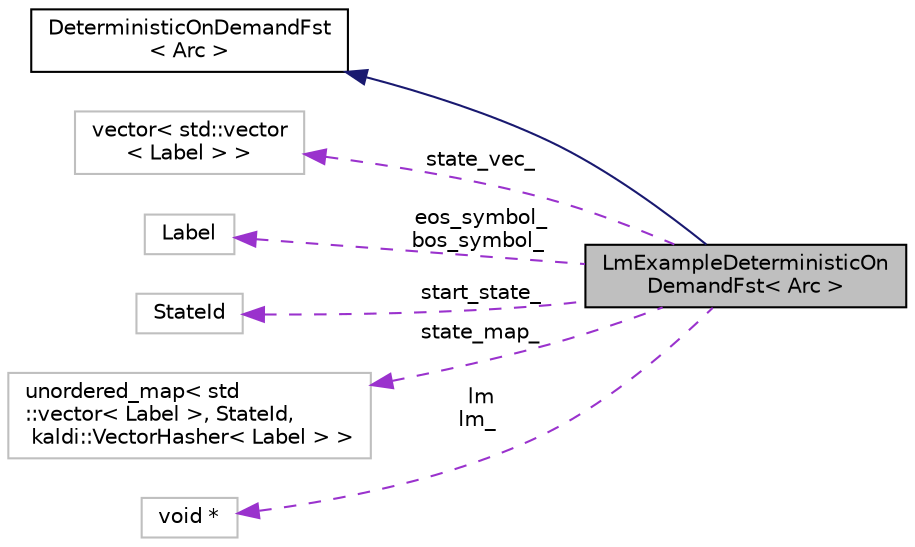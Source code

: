 digraph "LmExampleDeterministicOnDemandFst&lt; Arc &gt;"
{
  edge [fontname="Helvetica",fontsize="10",labelfontname="Helvetica",labelfontsize="10"];
  node [fontname="Helvetica",fontsize="10",shape=record];
  rankdir="LR";
  Node2 [label="LmExampleDeterministicOn\lDemandFst\< Arc \>",height=0.2,width=0.4,color="black", fillcolor="grey75", style="filled", fontcolor="black"];
  Node3 -> Node2 [dir="back",color="midnightblue",fontsize="10",style="solid",fontname="Helvetica"];
  Node3 [label="DeterministicOnDemandFst\l\< Arc \>",height=0.2,width=0.4,color="black", fillcolor="white", style="filled",URL="$classfst_1_1DeterministicOnDemandFst.html",tooltip="class DeterministicOnDemandFst is an \"FST-like\" base-class. "];
  Node4 -> Node2 [dir="back",color="darkorchid3",fontsize="10",style="dashed",label=" state_vec_" ,fontname="Helvetica"];
  Node4 [label="vector\< std::vector\l\< Label \> \>",height=0.2,width=0.4,color="grey75", fillcolor="white", style="filled"];
  Node5 -> Node2 [dir="back",color="darkorchid3",fontsize="10",style="dashed",label=" eos_symbol_\nbos_symbol_" ,fontname="Helvetica"];
  Node5 [label="Label",height=0.2,width=0.4,color="grey75", fillcolor="white", style="filled"];
  Node6 -> Node2 [dir="back",color="darkorchid3",fontsize="10",style="dashed",label=" start_state_" ,fontname="Helvetica"];
  Node6 [label="StateId",height=0.2,width=0.4,color="grey75", fillcolor="white", style="filled"];
  Node7 -> Node2 [dir="back",color="darkorchid3",fontsize="10",style="dashed",label=" state_map_" ,fontname="Helvetica"];
  Node7 [label="unordered_map\< std\l::vector\< Label \>, StateId,\l kaldi::VectorHasher\< Label \> \>",height=0.2,width=0.4,color="grey75", fillcolor="white", style="filled"];
  Node8 -> Node2 [dir="back",color="darkorchid3",fontsize="10",style="dashed",label=" lm\nlm_" ,fontname="Helvetica"];
  Node8 [label="void *",height=0.2,width=0.4,color="grey75", fillcolor="white", style="filled"];
}
